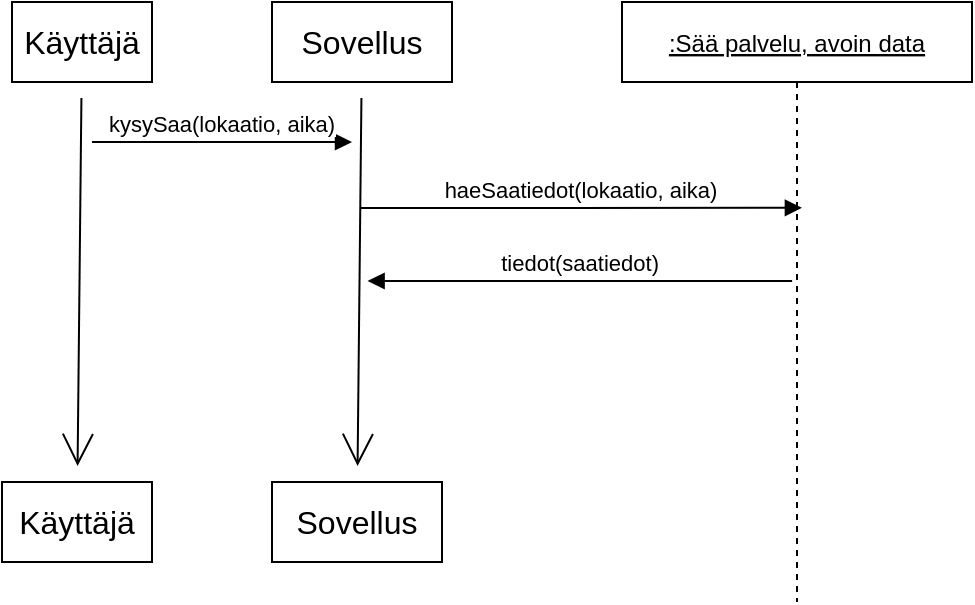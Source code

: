 <mxfile version="20.5.0" type="github">
  <diagram id="kgpKYQtTHZ0yAKxKKP6v" name="Page-1">
    <mxGraphModel dx="1456" dy="688" grid="1" gridSize="10" guides="1" tooltips="1" connect="1" arrows="1" fold="1" page="1" pageScale="1" pageWidth="850" pageHeight="1100" math="0" shadow="0">
      <root>
        <mxCell id="0" />
        <mxCell id="1" parent="0" />
        <mxCell id="90_S6tlgAkutLuugzkXG-11" value=":Sää palvelu, avoin data" style="shape=umlLifeline;perimeter=lifelinePerimeter;container=1;collapsible=0;recursiveResize=0;rounded=0;shadow=0;strokeWidth=1;fontStyle=4" parent="1" vertex="1">
          <mxGeometry x="365" y="90" width="175" height="300" as="geometry" />
        </mxCell>
        <mxCell id="90_S6tlgAkutLuugzkXG-12" value="tiedot(saatiedot)" style="verticalAlign=bottom;endArrow=block;shadow=0;strokeWidth=1;exitX=0.486;exitY=0.465;exitDx=0;exitDy=0;exitPerimeter=0;entryX=0.528;entryY=0.465;entryDx=0;entryDy=0;entryPerimeter=0;" parent="1" source="90_S6tlgAkutLuugzkXG-11" edge="1">
          <mxGeometry relative="1" as="geometry">
            <mxPoint x="410" y="210" as="sourcePoint" />
            <mxPoint x="237.8" y="229.5" as="targetPoint" />
          </mxGeometry>
        </mxCell>
        <mxCell id="90_S6tlgAkutLuugzkXG-15" value="haeSaatiedot(lokaatio, aika)" style="verticalAlign=bottom;endArrow=block;shadow=0;strokeWidth=1;entryX=0.514;entryY=0.343;entryDx=0;entryDy=0;entryPerimeter=0;" parent="1" target="90_S6tlgAkutLuugzkXG-11" edge="1">
          <mxGeometry relative="1" as="geometry">
            <mxPoint x="234.5" y="193" as="sourcePoint" />
            <mxPoint x="365" y="180" as="targetPoint" />
            <Array as="points">
              <mxPoint x="330" y="193" />
            </Array>
          </mxGeometry>
        </mxCell>
        <mxCell id="90_S6tlgAkutLuugzkXG-16" value="kysySaa(lokaatio, aika)" style="verticalAlign=bottom;endArrow=block;shadow=0;strokeWidth=1;" parent="1" edge="1">
          <mxGeometry relative="1" as="geometry">
            <mxPoint x="100" y="160" as="sourcePoint" />
            <mxPoint x="230" y="160" as="targetPoint" />
            <Array as="points">
              <mxPoint x="195" y="160" />
            </Array>
          </mxGeometry>
        </mxCell>
        <mxCell id="a3CYWamRJTAaB9T59VHV-7" style="edgeStyle=none;rounded=0;orthogonalLoop=1;jettySize=auto;html=1;fontSize=12;endArrow=open;startSize=14;endSize=14;sourcePerimeterSpacing=8;targetPerimeterSpacing=8;" edge="1" parent="1" source="a3CYWamRJTAaB9T59VHV-1" target="a3CYWamRJTAaB9T59VHV-8">
          <mxGeometry relative="1" as="geometry">
            <mxPoint x="95" y="320" as="targetPoint" />
          </mxGeometry>
        </mxCell>
        <mxCell id="a3CYWamRJTAaB9T59VHV-1" value="Käyttäjä" style="rounded=0;whiteSpace=wrap;html=1;fontSize=16;" vertex="1" parent="1">
          <mxGeometry x="60" y="90" width="70" height="40" as="geometry" />
        </mxCell>
        <mxCell id="a3CYWamRJTAaB9T59VHV-3" style="rounded=0;orthogonalLoop=1;jettySize=auto;html=1;fontSize=12;endArrow=open;startSize=14;endSize=14;sourcePerimeterSpacing=8;targetPerimeterSpacing=8;" edge="1" parent="1" source="a3CYWamRJTAaB9T59VHV-2" target="a3CYWamRJTAaB9T59VHV-6">
          <mxGeometry relative="1" as="geometry">
            <mxPoint x="235" y="400" as="targetPoint" />
          </mxGeometry>
        </mxCell>
        <mxCell id="a3CYWamRJTAaB9T59VHV-2" value="Sovellus" style="whiteSpace=wrap;html=1;fontSize=16;" vertex="1" parent="1">
          <mxGeometry x="190" y="90" width="90" height="40" as="geometry" />
        </mxCell>
        <mxCell id="a3CYWamRJTAaB9T59VHV-6" value="Sovellus" style="rounded=0;whiteSpace=wrap;html=1;fontSize=16;" vertex="1" parent="1">
          <mxGeometry x="190" y="330" width="85" height="40" as="geometry" />
        </mxCell>
        <mxCell id="a3CYWamRJTAaB9T59VHV-8" value="Käyttäjä" style="rounded=0;whiteSpace=wrap;html=1;fontSize=16;" vertex="1" parent="1">
          <mxGeometry x="55" y="330" width="75" height="40" as="geometry" />
        </mxCell>
      </root>
    </mxGraphModel>
  </diagram>
</mxfile>
